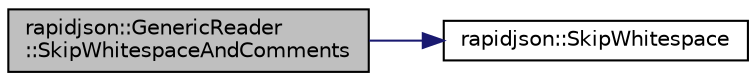 digraph "rapidjson::GenericReader::SkipWhitespaceAndComments"
{
 // INTERACTIVE_SVG=YES
 // LATEX_PDF_SIZE
  edge [fontname="Helvetica",fontsize="10",labelfontname="Helvetica",labelfontsize="10"];
  node [fontname="Helvetica",fontsize="10",shape=record];
  rankdir="LR";
  Node81 [label="rapidjson::GenericReader\l::SkipWhitespaceAndComments",height=0.2,width=0.4,color="black", fillcolor="grey75", style="filled", fontcolor="black",tooltip=" "];
  Node81 -> Node82 [color="midnightblue",fontsize="10",style="solid",fontname="Helvetica"];
  Node82 [label="rapidjson::SkipWhitespace",height=0.2,width=0.4,color="black", fillcolor="white", style="filled",URL="$namespacerapidjson.html#a946a04b733bc148c13e7b3b0721cabcc",tooltip=" "];
}
